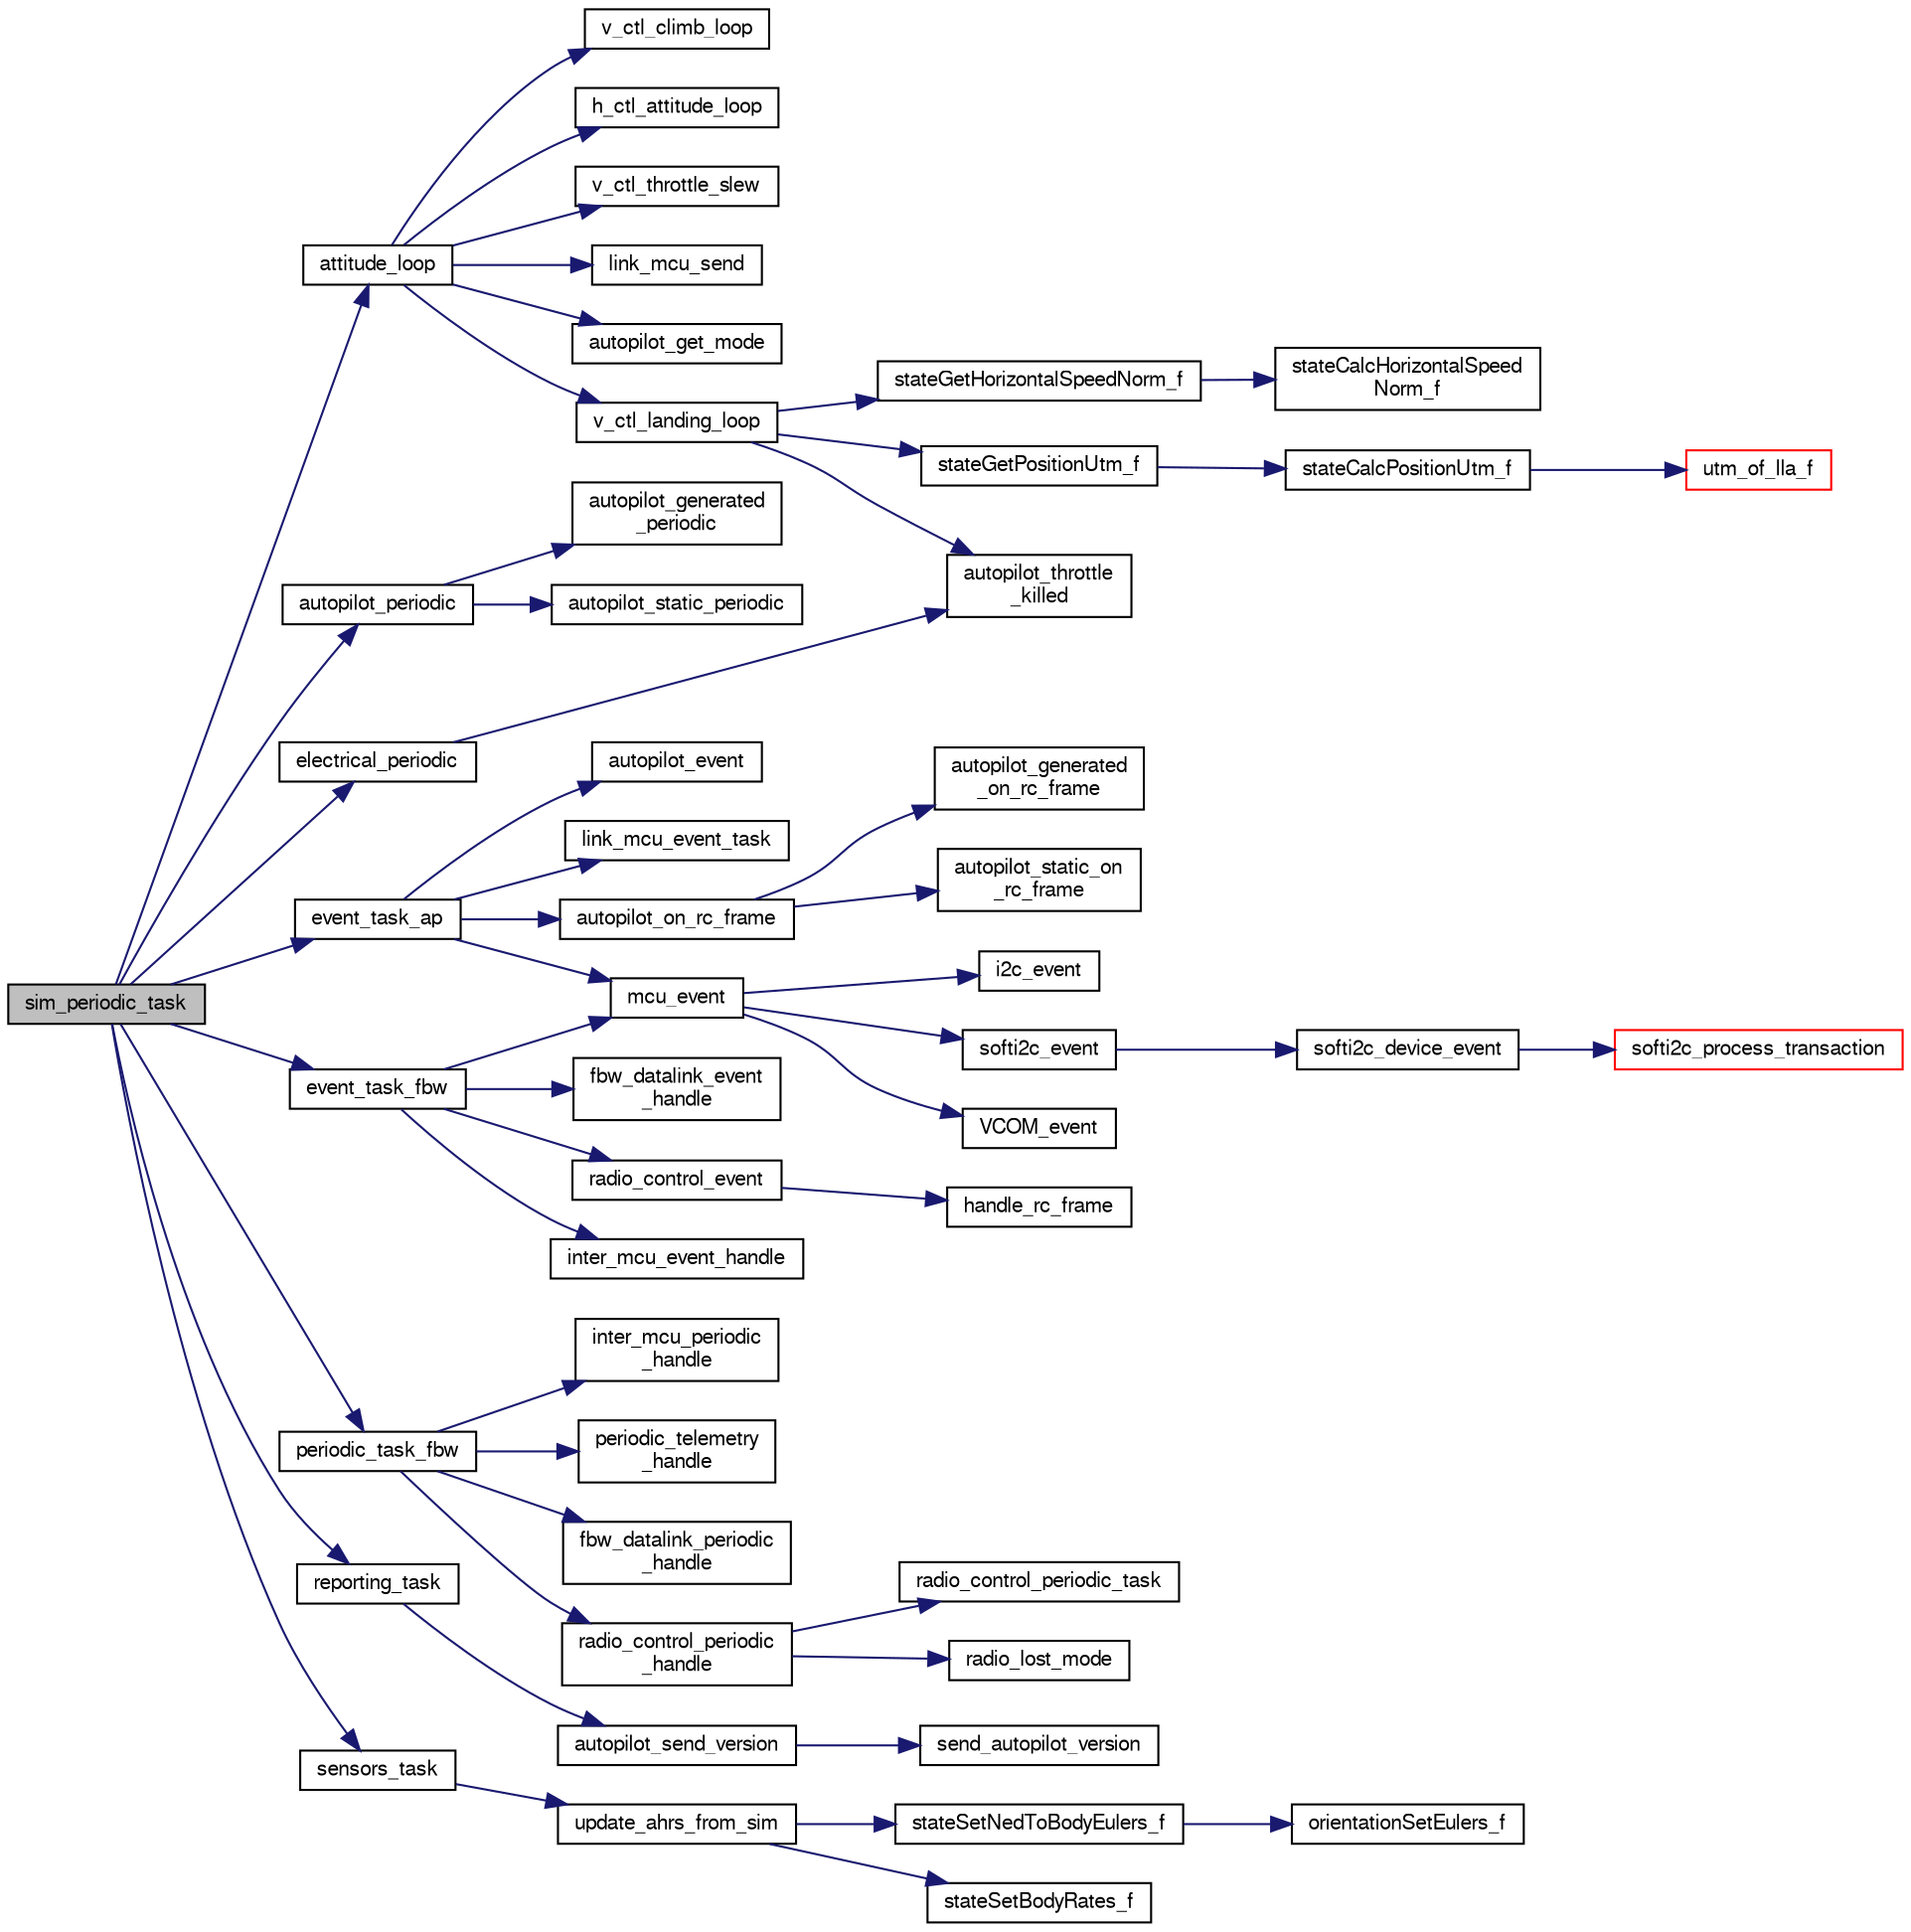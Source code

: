 digraph "sim_periodic_task"
{
  edge [fontname="FreeSans",fontsize="10",labelfontname="FreeSans",labelfontsize="10"];
  node [fontname="FreeSans",fontsize="10",shape=record];
  rankdir="LR";
  Node1 [label="sim_periodic_task",height=0.2,width=0.4,color="black", fillcolor="grey75", style="filled", fontcolor="black"];
  Node1 -> Node2 [color="midnightblue",fontsize="10",style="solid",fontname="FreeSans"];
  Node2 [label="attitude_loop",height=0.2,width=0.4,color="black", fillcolor="white", style="filled",URL="$fixedwing_2autopilot__static_8c.html#a315546d9034361bbc6970b3792dc8b67"];
  Node2 -> Node3 [color="midnightblue",fontsize="10",style="solid",fontname="FreeSans"];
  Node3 [label="autopilot_get_mode",height=0.2,width=0.4,color="black", fillcolor="white", style="filled",URL="$autopilot_8c.html#a23af2ac2d4bcb9b71c869a409de61cc4",tooltip="get autopilot mode "];
  Node2 -> Node4 [color="midnightblue",fontsize="10",style="solid",fontname="FreeSans"];
  Node4 [label="v_ctl_landing_loop",height=0.2,width=0.4,color="black", fillcolor="white", style="filled",URL="$guidance__common_8h.html#a130f49d9941f156bb04aa94122b167d0"];
  Node4 -> Node5 [color="midnightblue",fontsize="10",style="solid",fontname="FreeSans"];
  Node5 [label="stateGetHorizontalSpeedNorm_f",height=0.2,width=0.4,color="black", fillcolor="white", style="filled",URL="$group__state__velocity.html#ga1396b84069296dc0353f25281a472c08",tooltip="Get norm of horizontal ground speed (float). "];
  Node5 -> Node6 [color="midnightblue",fontsize="10",style="solid",fontname="FreeSans"];
  Node6 [label="stateCalcHorizontalSpeed\lNorm_f",height=0.2,width=0.4,color="black", fillcolor="white", style="filled",URL="$group__state__velocity.html#ga990849172b82f2e3bc1ab9da2395c9c4"];
  Node4 -> Node7 [color="midnightblue",fontsize="10",style="solid",fontname="FreeSans"];
  Node7 [label="stateGetPositionUtm_f",height=0.2,width=0.4,color="black", fillcolor="white", style="filled",URL="$group__state__position.html#ga7488f3b1e3afa9515541c0130278bdac",tooltip="Get position in UTM coordinates (float). "];
  Node7 -> Node8 [color="midnightblue",fontsize="10",style="solid",fontname="FreeSans"];
  Node8 [label="stateCalcPositionUtm_f",height=0.2,width=0.4,color="black", fillcolor="white", style="filled",URL="$group__state__position.html#ga6893f5e3d84e0464d2bc6fc86a08f16d"];
  Node8 -> Node9 [color="midnightblue",fontsize="10",style="solid",fontname="FreeSans"];
  Node9 [label="utm_of_lla_f",height=0.2,width=0.4,color="red", fillcolor="white", style="filled",URL="$pprz__geodetic__float_8c.html#af99d4775df518f30b741b49c26eceedd"];
  Node4 -> Node10 [color="midnightblue",fontsize="10",style="solid",fontname="FreeSans"];
  Node10 [label="autopilot_throttle\l_killed",height=0.2,width=0.4,color="black", fillcolor="white", style="filled",URL="$autopilot_8c.html#ad0636a1ccc27b07219072341aec524d8",tooltip="get kill status "];
  Node2 -> Node11 [color="midnightblue",fontsize="10",style="solid",fontname="FreeSans"];
  Node11 [label="v_ctl_climb_loop",height=0.2,width=0.4,color="black", fillcolor="white", style="filled",URL="$energy__ctrl_8c.html#a38f0bbceda8812281fc650c2c1aac6c8",tooltip="Auto-throttle inner loop. "];
  Node2 -> Node12 [color="midnightblue",fontsize="10",style="solid",fontname="FreeSans"];
  Node12 [label="h_ctl_attitude_loop",height=0.2,width=0.4,color="black", fillcolor="white", style="filled",URL="$stabilization__adaptive_8c.html#a86f0d47644538be1345aab19c7dc3de4"];
  Node2 -> Node13 [color="midnightblue",fontsize="10",style="solid",fontname="FreeSans"];
  Node13 [label="v_ctl_throttle_slew",height=0.2,width=0.4,color="black", fillcolor="white", style="filled",URL="$energy__ctrl_8c.html#a7fefa3c115f6c0f7453db6c2edd2dbbb",tooltip="Computes slewed throttle from throttle setpoint called at 20Hz. "];
  Node2 -> Node14 [color="midnightblue",fontsize="10",style="solid",fontname="FreeSans"];
  Node14 [label="link_mcu_send",height=0.2,width=0.4,color="black", fillcolor="white", style="filled",URL="$link__mcu__can_8h.html#ad2f41351eb7b54410360a1e9f1f2407a"];
  Node1 -> Node15 [color="midnightblue",fontsize="10",style="solid",fontname="FreeSans"];
  Node15 [label="autopilot_periodic",height=0.2,width=0.4,color="black", fillcolor="white", style="filled",URL="$autopilot_8c.html#a1914661233fbbed6c2ee653b99757652",tooltip="AP periodic call. "];
  Node15 -> Node16 [color="midnightblue",fontsize="10",style="solid",fontname="FreeSans"];
  Node16 [label="autopilot_generated\l_periodic",height=0.2,width=0.4,color="black", fillcolor="white", style="filled",URL="$fixedwing_2autopilot__generated_8c.html#a275c90ef6580ab8a9c8a36f7ee3b9644"];
  Node15 -> Node17 [color="midnightblue",fontsize="10",style="solid",fontname="FreeSans"];
  Node17 [label="autopilot_static_periodic",height=0.2,width=0.4,color="black", fillcolor="white", style="filled",URL="$fixedwing_2autopilot__static_8c.html#a81ff7c3a0611cb76bfbd35fc817070d6"];
  Node1 -> Node18 [color="midnightblue",fontsize="10",style="solid",fontname="FreeSans"];
  Node18 [label="electrical_periodic",height=0.2,width=0.4,color="black", fillcolor="white", style="filled",URL="$electrical_8c.html#aeef6ce2fb40e76ed52df5a1d45646ba1"];
  Node18 -> Node10 [color="midnightblue",fontsize="10",style="solid",fontname="FreeSans"];
  Node1 -> Node19 [color="midnightblue",fontsize="10",style="solid",fontname="FreeSans"];
  Node19 [label="event_task_ap",height=0.2,width=0.4,color="black", fillcolor="white", style="filled",URL="$fixedwing_2main__ap_8c.html#a2b4e383f6a21da5bad019df0b3891508"];
  Node19 -> Node20 [color="midnightblue",fontsize="10",style="solid",fontname="FreeSans"];
  Node20 [label="mcu_event",height=0.2,width=0.4,color="black", fillcolor="white", style="filled",URL="$group__mcu__periph.html#gaf44fd3e4d3d56943e4d0e89100974b07",tooltip="MCU event functions. "];
  Node20 -> Node21 [color="midnightblue",fontsize="10",style="solid",fontname="FreeSans"];
  Node21 [label="i2c_event",height=0.2,width=0.4,color="black", fillcolor="white", style="filled",URL="$group__i2c.html#ga05763355d0e087ba41feab61dd773fe6",tooltip="i2c_event() function "];
  Node20 -> Node22 [color="midnightblue",fontsize="10",style="solid",fontname="FreeSans"];
  Node22 [label="softi2c_event",height=0.2,width=0.4,color="black", fillcolor="white", style="filled",URL="$softi2c_8c.html#a00f14c5101231479a8ceab61ae4cad7c"];
  Node22 -> Node23 [color="midnightblue",fontsize="10",style="solid",fontname="FreeSans"];
  Node23 [label="softi2c_device_event",height=0.2,width=0.4,color="black", fillcolor="white", style="filled",URL="$softi2c_8c.html#a25e9e1f40150fe875f3f75fd2b079618"];
  Node23 -> Node24 [color="midnightblue",fontsize="10",style="solid",fontname="FreeSans"];
  Node24 [label="softi2c_process_transaction",height=0.2,width=0.4,color="red", fillcolor="white", style="filled",URL="$softi2c_8c.html#ad94e633dd55968bdb12b7289d2e85d0f"];
  Node20 -> Node25 [color="midnightblue",fontsize="10",style="solid",fontname="FreeSans"];
  Node25 [label="VCOM_event",height=0.2,width=0.4,color="black", fillcolor="white", style="filled",URL="$lpc21_2usb__ser__hw_8c.html#a15c895e4456578b3ca2818c1e17c832a"];
  Node19 -> Node26 [color="midnightblue",fontsize="10",style="solid",fontname="FreeSans"];
  Node26 [label="link_mcu_event_task",height=0.2,width=0.4,color="black", fillcolor="white", style="filled",URL="$link__mcu__can_8c.html#ac8ca91741aea5e6803a8db35d4c8188e"];
  Node19 -> Node27 [color="midnightblue",fontsize="10",style="solid",fontname="FreeSans"];
  Node27 [label="autopilot_on_rc_frame",height=0.2,width=0.4,color="black", fillcolor="white", style="filled",URL="$autopilot_8c.html#a7339f5741706cb9c2e2186b1174cc770",tooltip="RC frame handler. "];
  Node27 -> Node28 [color="midnightblue",fontsize="10",style="solid",fontname="FreeSans"];
  Node28 [label="autopilot_generated\l_on_rc_frame",height=0.2,width=0.4,color="black", fillcolor="white", style="filled",URL="$fixedwing_2autopilot__generated_8c.html#aaebd02adde63c5f836bea4ec5fabe997"];
  Node27 -> Node29 [color="midnightblue",fontsize="10",style="solid",fontname="FreeSans"];
  Node29 [label="autopilot_static_on\l_rc_frame",height=0.2,width=0.4,color="black", fillcolor="white", style="filled",URL="$fixedwing_2autopilot__static_8c.html#af48775939dfa2cf7533658fb85851a35",tooltip="Function to be called when a message from FBW is available. "];
  Node19 -> Node30 [color="midnightblue",fontsize="10",style="solid",fontname="FreeSans"];
  Node30 [label="autopilot_event",height=0.2,width=0.4,color="black", fillcolor="white", style="filled",URL="$autopilot_8c.html#a0f3b1b95b1022b741ae2f876ae831e80",tooltip="AP event call. "];
  Node1 -> Node31 [color="midnightblue",fontsize="10",style="solid",fontname="FreeSans"];
  Node31 [label="event_task_fbw",height=0.2,width=0.4,color="black", fillcolor="white", style="filled",URL="$fixedwing_2main__fbw_8c.html#ae1f060d6fcf56653e3db62e402c8701a"];
  Node31 -> Node32 [color="midnightblue",fontsize="10",style="solid",fontname="FreeSans"];
  Node32 [label="radio_control_event",height=0.2,width=0.4,color="black", fillcolor="white", style="filled",URL="$fixedwing_2main__fbw_8c.html#a1b5f5bd1cdedf6989936c466aeeba40f"];
  Node32 -> Node33 [color="midnightblue",fontsize="10",style="solid",fontname="FreeSans"];
  Node33 [label="handle_rc_frame",height=0.2,width=0.4,color="black", fillcolor="white", style="filled",URL="$fixedwing_2main__fbw_8c.html#a4db0a3e23e7402c274851823e3ad1666"];
  Node31 -> Node20 [color="midnightblue",fontsize="10",style="solid",fontname="FreeSans"];
  Node31 -> Node34 [color="midnightblue",fontsize="10",style="solid",fontname="FreeSans"];
  Node34 [label="inter_mcu_event_handle",height=0.2,width=0.4,color="black", fillcolor="white", style="filled",URL="$fixedwing_2main__fbw_8c.html#ade69c0df0a2e17f01e5d7e86e34253f7"];
  Node31 -> Node35 [color="midnightblue",fontsize="10",style="solid",fontname="FreeSans"];
  Node35 [label="fbw_datalink_event\l_handle",height=0.2,width=0.4,color="black", fillcolor="white", style="filled",URL="$fixedwing_2main__fbw_8c.html#a854df2e620820a47d13b463800d13ac1"];
  Node1 -> Node36 [color="midnightblue",fontsize="10",style="solid",fontname="FreeSans"];
  Node36 [label="periodic_task_fbw",height=0.2,width=0.4,color="black", fillcolor="white", style="filled",URL="$fixedwing_2main__fbw_8c.html#a02fb7014646db38d7d3bca6a12719f15"];
  Node36 -> Node37 [color="midnightblue",fontsize="10",style="solid",fontname="FreeSans"];
  Node37 [label="fbw_datalink_periodic\l_handle",height=0.2,width=0.4,color="black", fillcolor="white", style="filled",URL="$fixedwing_2main__fbw_8c.html#acae36a4c06ce1cb25ec13f45bd1c2eea"];
  Node36 -> Node38 [color="midnightblue",fontsize="10",style="solid",fontname="FreeSans"];
  Node38 [label="radio_control_periodic\l_handle",height=0.2,width=0.4,color="black", fillcolor="white", style="filled",URL="$fixedwing_2main__fbw_8c.html#a92589adc4ef9400e874365e60f5ea5f2"];
  Node38 -> Node39 [color="midnightblue",fontsize="10",style="solid",fontname="FreeSans"];
  Node39 [label="radio_control_periodic_task",height=0.2,width=0.4,color="black", fillcolor="white", style="filled",URL="$radio__control_8c.html#a3673b154cadd0d85e61e2fe36fdda1bd"];
  Node38 -> Node40 [color="midnightblue",fontsize="10",style="solid",fontname="FreeSans"];
  Node40 [label="radio_lost_mode",height=0.2,width=0.4,color="black", fillcolor="white", style="filled",URL="$fixedwing_2main__fbw_8c.html#a4aa80794b287cf29c0139d0e70ac6b1f",tooltip="Defines behavior when the RC is lost, default goes to AUTO. "];
  Node36 -> Node41 [color="midnightblue",fontsize="10",style="solid",fontname="FreeSans"];
  Node41 [label="inter_mcu_periodic\l_handle",height=0.2,width=0.4,color="black", fillcolor="white", style="filled",URL="$fixedwing_2main__fbw_8c.html#add259a09eae92eaeb0742bd6ea25ab12"];
  Node36 -> Node42 [color="midnightblue",fontsize="10",style="solid",fontname="FreeSans"];
  Node42 [label="periodic_telemetry\l_handle",height=0.2,width=0.4,color="black", fillcolor="white", style="filled",URL="$fixedwing_2main__fbw_8c.html#a06f4490d25a57ef56d5267ba133c5e17"];
  Node1 -> Node43 [color="midnightblue",fontsize="10",style="solid",fontname="FreeSans"];
  Node43 [label="reporting_task",height=0.2,width=0.4,color="black", fillcolor="white", style="filled",URL="$fixedwing_2main__ap_8c.html#a35e24bbf955d315ca24de207ead69ce2",tooltip="Send a series of initialisation messages followed by a stream of periodic ones. "];
  Node43 -> Node44 [color="midnightblue",fontsize="10",style="solid",fontname="FreeSans"];
  Node44 [label="autopilot_send_version",height=0.2,width=0.4,color="black", fillcolor="white", style="filled",URL="$autopilot_8c.html#ac26e7b23b69d3d3dc0fd390fb96efdbb",tooltip="send autopilot version "];
  Node44 -> Node45 [color="midnightblue",fontsize="10",style="solid",fontname="FreeSans"];
  Node45 [label="send_autopilot_version",height=0.2,width=0.4,color="black", fillcolor="white", style="filled",URL="$autopilot_8c.html#a4f0db67f7344287a8e1e4eaca348b66c"];
  Node1 -> Node46 [color="midnightblue",fontsize="10",style="solid",fontname="FreeSans"];
  Node46 [label="sensors_task",height=0.2,width=0.4,color="black", fillcolor="white", style="filled",URL="$fixedwing_2main__ap_8c.html#aaae462f08bad040640b5d7d9dac4e5d3",tooltip="Run at PERIODIC_FREQUENCY (60Hz if not defined) "];
  Node46 -> Node47 [color="midnightblue",fontsize="10",style="solid",fontname="FreeSans"];
  Node47 [label="update_ahrs_from_sim",height=0.2,width=0.4,color="black", fillcolor="white", style="filled",URL="$ahrs__sim_8c.html#a631ce4de5e99850af24482335a960acf"];
  Node47 -> Node48 [color="midnightblue",fontsize="10",style="solid",fontname="FreeSans"];
  Node48 [label="stateSetNedToBodyEulers_f",height=0.2,width=0.4,color="black", fillcolor="white", style="filled",URL="$group__state__attitude.html#ga738be1775d06ee00dbbf17124c230e04",tooltip="Set vehicle body attitude from euler angles (float). "];
  Node48 -> Node49 [color="midnightblue",fontsize="10",style="solid",fontname="FreeSans"];
  Node49 [label="orientationSetEulers_f",height=0.2,width=0.4,color="black", fillcolor="white", style="filled",URL="$group__math__orientation__representation.html#ga7c6b7dc05095bcaba232c62358335d81",tooltip="Set vehicle body attitude from euler angles (float). "];
  Node47 -> Node50 [color="midnightblue",fontsize="10",style="solid",fontname="FreeSans"];
  Node50 [label="stateSetBodyRates_f",height=0.2,width=0.4,color="black", fillcolor="white", style="filled",URL="$group__state__rate.html#ga81d506386a5e2842d7e37cb6e1dbf252",tooltip="Set vehicle body angular rate (float). "];
}
